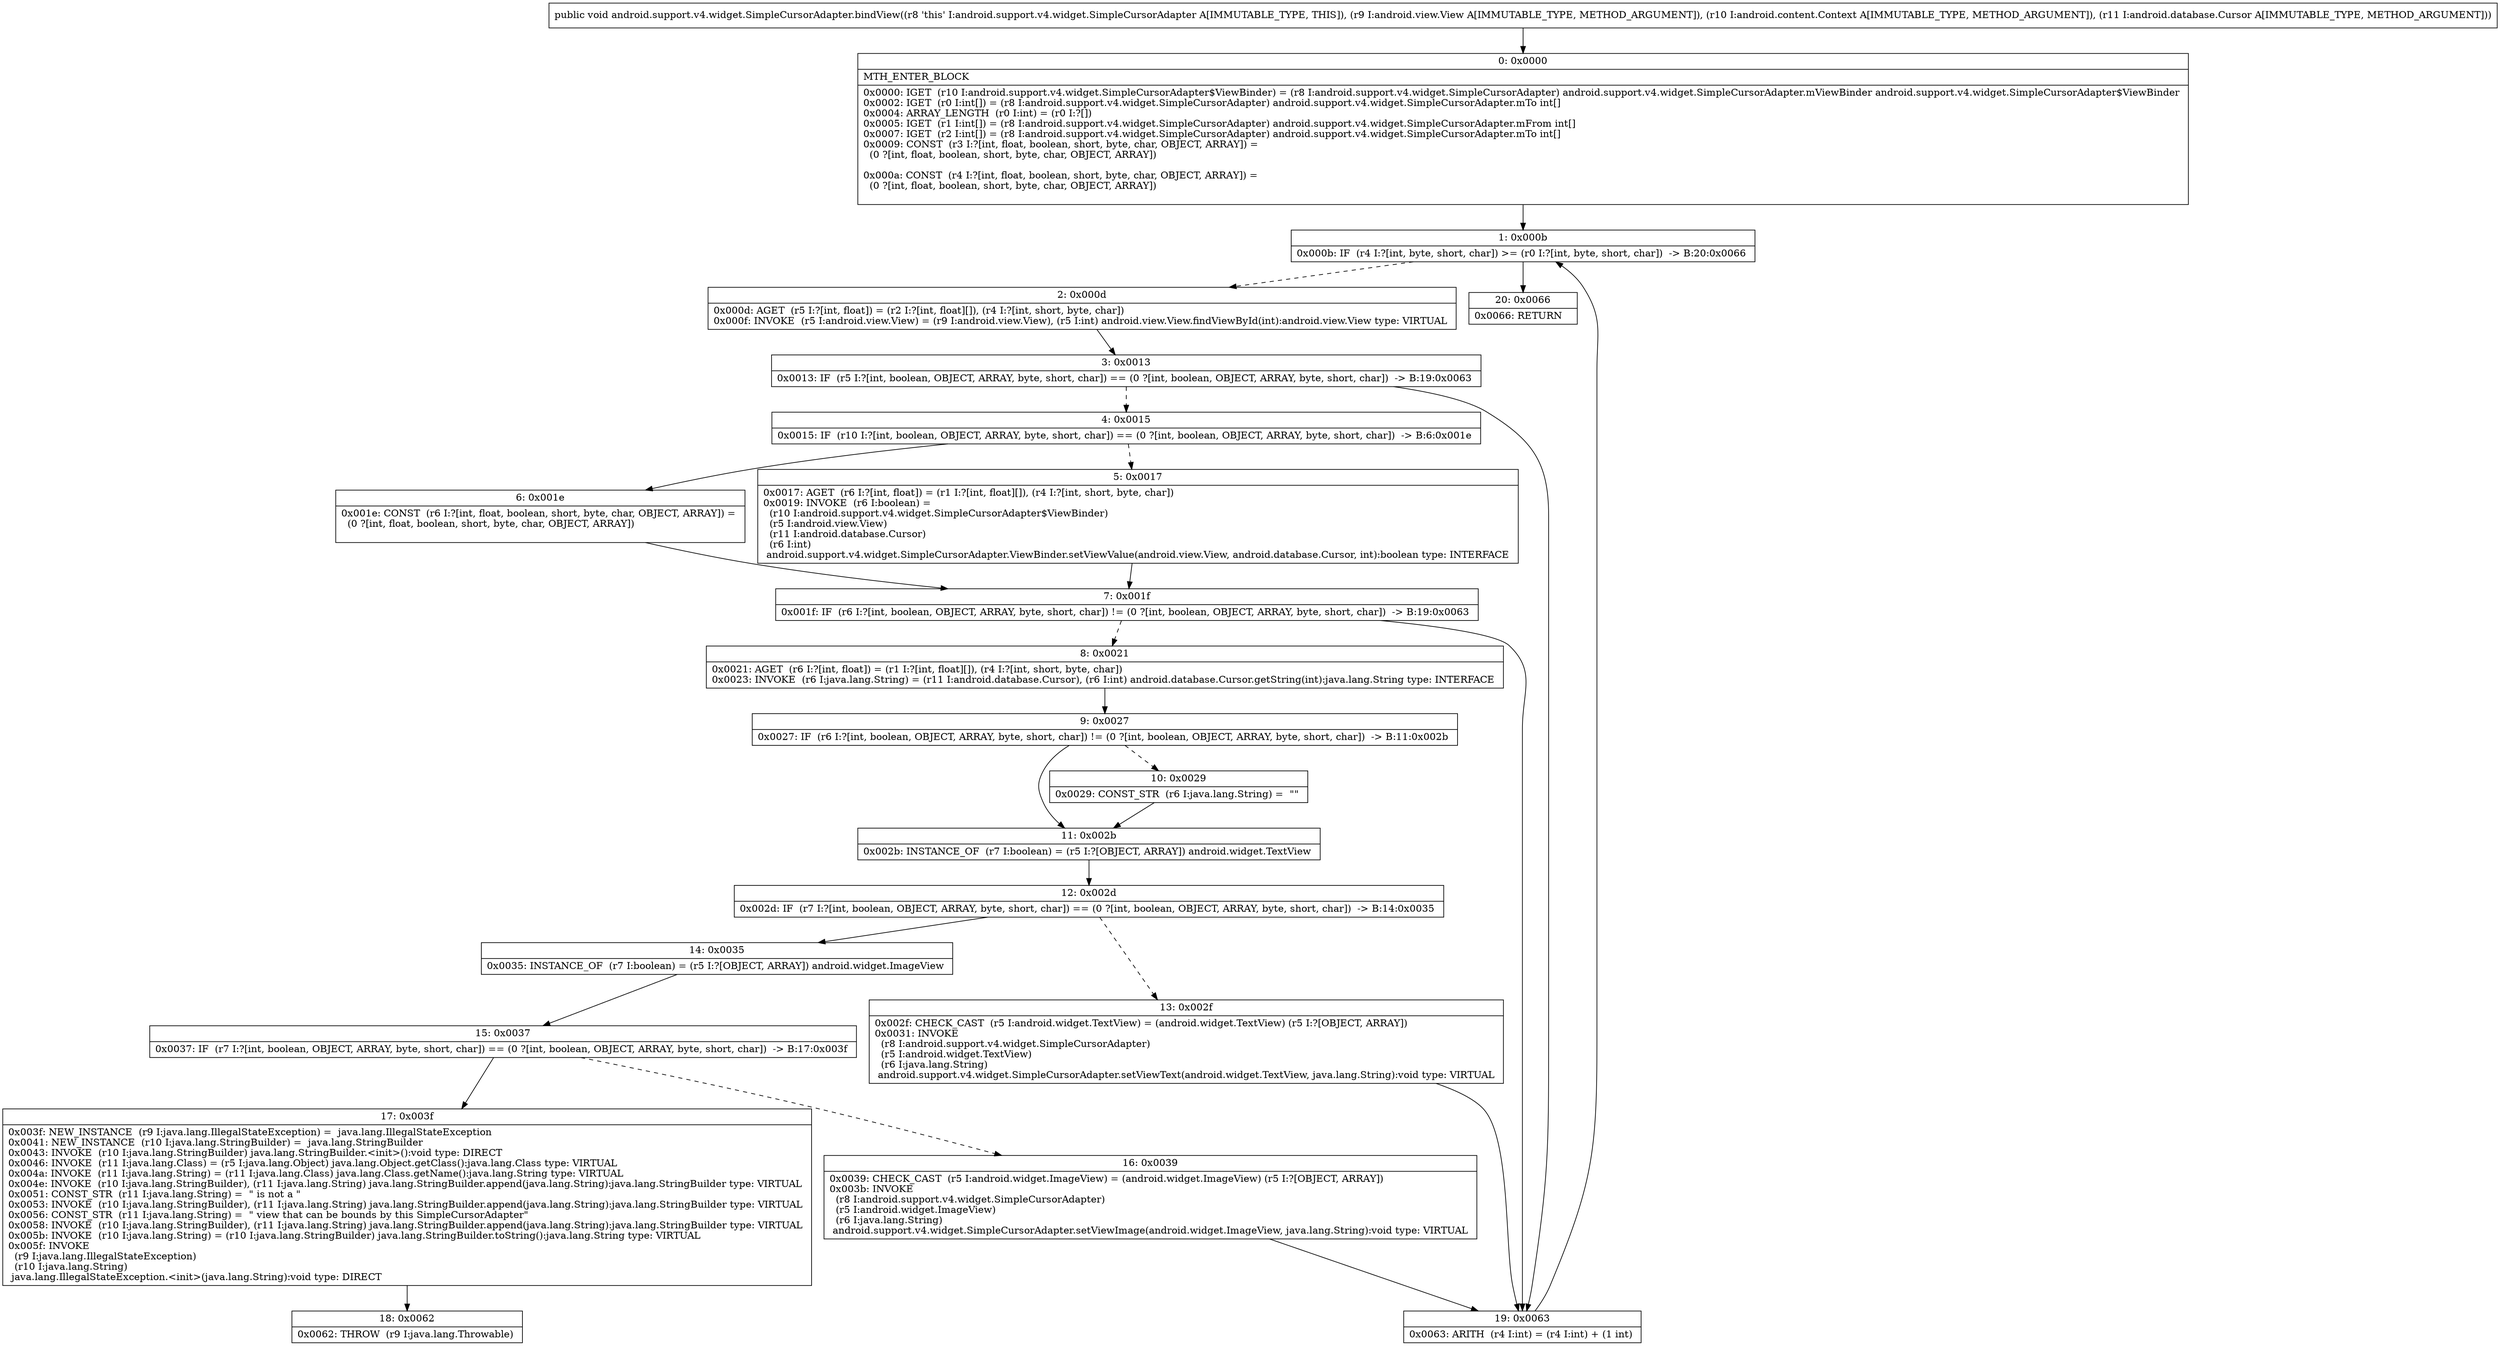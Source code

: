 digraph "CFG forandroid.support.v4.widget.SimpleCursorAdapter.bindView(Landroid\/view\/View;Landroid\/content\/Context;Landroid\/database\/Cursor;)V" {
Node_0 [shape=record,label="{0\:\ 0x0000|MTH_ENTER_BLOCK\l|0x0000: IGET  (r10 I:android.support.v4.widget.SimpleCursorAdapter$ViewBinder) = (r8 I:android.support.v4.widget.SimpleCursorAdapter) android.support.v4.widget.SimpleCursorAdapter.mViewBinder android.support.v4.widget.SimpleCursorAdapter$ViewBinder \l0x0002: IGET  (r0 I:int[]) = (r8 I:android.support.v4.widget.SimpleCursorAdapter) android.support.v4.widget.SimpleCursorAdapter.mTo int[] \l0x0004: ARRAY_LENGTH  (r0 I:int) = (r0 I:?[]) \l0x0005: IGET  (r1 I:int[]) = (r8 I:android.support.v4.widget.SimpleCursorAdapter) android.support.v4.widget.SimpleCursorAdapter.mFrom int[] \l0x0007: IGET  (r2 I:int[]) = (r8 I:android.support.v4.widget.SimpleCursorAdapter) android.support.v4.widget.SimpleCursorAdapter.mTo int[] \l0x0009: CONST  (r3 I:?[int, float, boolean, short, byte, char, OBJECT, ARRAY]) = \l  (0 ?[int, float, boolean, short, byte, char, OBJECT, ARRAY])\l \l0x000a: CONST  (r4 I:?[int, float, boolean, short, byte, char, OBJECT, ARRAY]) = \l  (0 ?[int, float, boolean, short, byte, char, OBJECT, ARRAY])\l \l}"];
Node_1 [shape=record,label="{1\:\ 0x000b|0x000b: IF  (r4 I:?[int, byte, short, char]) \>= (r0 I:?[int, byte, short, char])  \-\> B:20:0x0066 \l}"];
Node_2 [shape=record,label="{2\:\ 0x000d|0x000d: AGET  (r5 I:?[int, float]) = (r2 I:?[int, float][]), (r4 I:?[int, short, byte, char]) \l0x000f: INVOKE  (r5 I:android.view.View) = (r9 I:android.view.View), (r5 I:int) android.view.View.findViewById(int):android.view.View type: VIRTUAL \l}"];
Node_3 [shape=record,label="{3\:\ 0x0013|0x0013: IF  (r5 I:?[int, boolean, OBJECT, ARRAY, byte, short, char]) == (0 ?[int, boolean, OBJECT, ARRAY, byte, short, char])  \-\> B:19:0x0063 \l}"];
Node_4 [shape=record,label="{4\:\ 0x0015|0x0015: IF  (r10 I:?[int, boolean, OBJECT, ARRAY, byte, short, char]) == (0 ?[int, boolean, OBJECT, ARRAY, byte, short, char])  \-\> B:6:0x001e \l}"];
Node_5 [shape=record,label="{5\:\ 0x0017|0x0017: AGET  (r6 I:?[int, float]) = (r1 I:?[int, float][]), (r4 I:?[int, short, byte, char]) \l0x0019: INVOKE  (r6 I:boolean) = \l  (r10 I:android.support.v4.widget.SimpleCursorAdapter$ViewBinder)\l  (r5 I:android.view.View)\l  (r11 I:android.database.Cursor)\l  (r6 I:int)\l android.support.v4.widget.SimpleCursorAdapter.ViewBinder.setViewValue(android.view.View, android.database.Cursor, int):boolean type: INTERFACE \l}"];
Node_6 [shape=record,label="{6\:\ 0x001e|0x001e: CONST  (r6 I:?[int, float, boolean, short, byte, char, OBJECT, ARRAY]) = \l  (0 ?[int, float, boolean, short, byte, char, OBJECT, ARRAY])\l \l}"];
Node_7 [shape=record,label="{7\:\ 0x001f|0x001f: IF  (r6 I:?[int, boolean, OBJECT, ARRAY, byte, short, char]) != (0 ?[int, boolean, OBJECT, ARRAY, byte, short, char])  \-\> B:19:0x0063 \l}"];
Node_8 [shape=record,label="{8\:\ 0x0021|0x0021: AGET  (r6 I:?[int, float]) = (r1 I:?[int, float][]), (r4 I:?[int, short, byte, char]) \l0x0023: INVOKE  (r6 I:java.lang.String) = (r11 I:android.database.Cursor), (r6 I:int) android.database.Cursor.getString(int):java.lang.String type: INTERFACE \l}"];
Node_9 [shape=record,label="{9\:\ 0x0027|0x0027: IF  (r6 I:?[int, boolean, OBJECT, ARRAY, byte, short, char]) != (0 ?[int, boolean, OBJECT, ARRAY, byte, short, char])  \-\> B:11:0x002b \l}"];
Node_10 [shape=record,label="{10\:\ 0x0029|0x0029: CONST_STR  (r6 I:java.lang.String) =  \"\" \l}"];
Node_11 [shape=record,label="{11\:\ 0x002b|0x002b: INSTANCE_OF  (r7 I:boolean) = (r5 I:?[OBJECT, ARRAY]) android.widget.TextView \l}"];
Node_12 [shape=record,label="{12\:\ 0x002d|0x002d: IF  (r7 I:?[int, boolean, OBJECT, ARRAY, byte, short, char]) == (0 ?[int, boolean, OBJECT, ARRAY, byte, short, char])  \-\> B:14:0x0035 \l}"];
Node_13 [shape=record,label="{13\:\ 0x002f|0x002f: CHECK_CAST  (r5 I:android.widget.TextView) = (android.widget.TextView) (r5 I:?[OBJECT, ARRAY]) \l0x0031: INVOKE  \l  (r8 I:android.support.v4.widget.SimpleCursorAdapter)\l  (r5 I:android.widget.TextView)\l  (r6 I:java.lang.String)\l android.support.v4.widget.SimpleCursorAdapter.setViewText(android.widget.TextView, java.lang.String):void type: VIRTUAL \l}"];
Node_14 [shape=record,label="{14\:\ 0x0035|0x0035: INSTANCE_OF  (r7 I:boolean) = (r5 I:?[OBJECT, ARRAY]) android.widget.ImageView \l}"];
Node_15 [shape=record,label="{15\:\ 0x0037|0x0037: IF  (r7 I:?[int, boolean, OBJECT, ARRAY, byte, short, char]) == (0 ?[int, boolean, OBJECT, ARRAY, byte, short, char])  \-\> B:17:0x003f \l}"];
Node_16 [shape=record,label="{16\:\ 0x0039|0x0039: CHECK_CAST  (r5 I:android.widget.ImageView) = (android.widget.ImageView) (r5 I:?[OBJECT, ARRAY]) \l0x003b: INVOKE  \l  (r8 I:android.support.v4.widget.SimpleCursorAdapter)\l  (r5 I:android.widget.ImageView)\l  (r6 I:java.lang.String)\l android.support.v4.widget.SimpleCursorAdapter.setViewImage(android.widget.ImageView, java.lang.String):void type: VIRTUAL \l}"];
Node_17 [shape=record,label="{17\:\ 0x003f|0x003f: NEW_INSTANCE  (r9 I:java.lang.IllegalStateException) =  java.lang.IllegalStateException \l0x0041: NEW_INSTANCE  (r10 I:java.lang.StringBuilder) =  java.lang.StringBuilder \l0x0043: INVOKE  (r10 I:java.lang.StringBuilder) java.lang.StringBuilder.\<init\>():void type: DIRECT \l0x0046: INVOKE  (r11 I:java.lang.Class) = (r5 I:java.lang.Object) java.lang.Object.getClass():java.lang.Class type: VIRTUAL \l0x004a: INVOKE  (r11 I:java.lang.String) = (r11 I:java.lang.Class) java.lang.Class.getName():java.lang.String type: VIRTUAL \l0x004e: INVOKE  (r10 I:java.lang.StringBuilder), (r11 I:java.lang.String) java.lang.StringBuilder.append(java.lang.String):java.lang.StringBuilder type: VIRTUAL \l0x0051: CONST_STR  (r11 I:java.lang.String) =  \" is not a \" \l0x0053: INVOKE  (r10 I:java.lang.StringBuilder), (r11 I:java.lang.String) java.lang.StringBuilder.append(java.lang.String):java.lang.StringBuilder type: VIRTUAL \l0x0056: CONST_STR  (r11 I:java.lang.String) =  \" view that can be bounds by this SimpleCursorAdapter\" \l0x0058: INVOKE  (r10 I:java.lang.StringBuilder), (r11 I:java.lang.String) java.lang.StringBuilder.append(java.lang.String):java.lang.StringBuilder type: VIRTUAL \l0x005b: INVOKE  (r10 I:java.lang.String) = (r10 I:java.lang.StringBuilder) java.lang.StringBuilder.toString():java.lang.String type: VIRTUAL \l0x005f: INVOKE  \l  (r9 I:java.lang.IllegalStateException)\l  (r10 I:java.lang.String)\l java.lang.IllegalStateException.\<init\>(java.lang.String):void type: DIRECT \l}"];
Node_18 [shape=record,label="{18\:\ 0x0062|0x0062: THROW  (r9 I:java.lang.Throwable) \l}"];
Node_19 [shape=record,label="{19\:\ 0x0063|0x0063: ARITH  (r4 I:int) = (r4 I:int) + (1 int) \l}"];
Node_20 [shape=record,label="{20\:\ 0x0066|0x0066: RETURN   \l}"];
MethodNode[shape=record,label="{public void android.support.v4.widget.SimpleCursorAdapter.bindView((r8 'this' I:android.support.v4.widget.SimpleCursorAdapter A[IMMUTABLE_TYPE, THIS]), (r9 I:android.view.View A[IMMUTABLE_TYPE, METHOD_ARGUMENT]), (r10 I:android.content.Context A[IMMUTABLE_TYPE, METHOD_ARGUMENT]), (r11 I:android.database.Cursor A[IMMUTABLE_TYPE, METHOD_ARGUMENT])) }"];
MethodNode -> Node_0;
Node_0 -> Node_1;
Node_1 -> Node_2[style=dashed];
Node_1 -> Node_20;
Node_2 -> Node_3;
Node_3 -> Node_4[style=dashed];
Node_3 -> Node_19;
Node_4 -> Node_5[style=dashed];
Node_4 -> Node_6;
Node_5 -> Node_7;
Node_6 -> Node_7;
Node_7 -> Node_8[style=dashed];
Node_7 -> Node_19;
Node_8 -> Node_9;
Node_9 -> Node_10[style=dashed];
Node_9 -> Node_11;
Node_10 -> Node_11;
Node_11 -> Node_12;
Node_12 -> Node_13[style=dashed];
Node_12 -> Node_14;
Node_13 -> Node_19;
Node_14 -> Node_15;
Node_15 -> Node_16[style=dashed];
Node_15 -> Node_17;
Node_16 -> Node_19;
Node_17 -> Node_18;
Node_19 -> Node_1;
}

